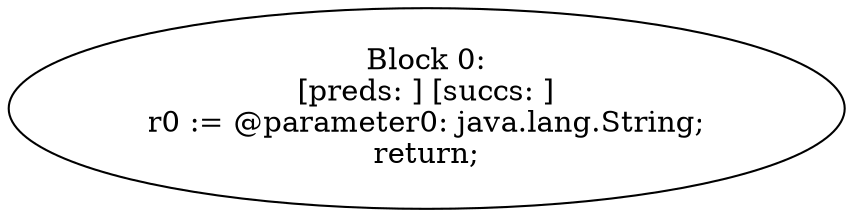 digraph "unitGraph" {
    "Block 0:
[preds: ] [succs: ]
r0 := @parameter0: java.lang.String;
return;
"
}
